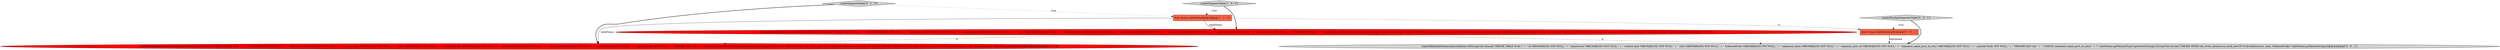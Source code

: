 digraph {
3 [style = filled, label = "createSegmentTable['0', '1', '0']", fillcolor = lightgray, shape = diamond image = "AAA0AAABBB2BBB"];
4 [style = filled, label = "createTable(tableName,ImmutableList.of(StringUtils.format(\"CREATE TABLE %1$s (\" + \" id VARCHAR(255) NOT NULL,\" + \" dataSource VARCHAR(255) NOT NULL,\" + \" created_date VARCHAR(255) NOT NULL,\" + \" start VARCHAR(255) NOT NULL,\" + \" %3$send%3$s VARCHAR(255) NOT NULL,\" + \" partitioned BOOLEAN NOT NULL,\" + \" version VARCHAR(255) NOT NULL,\" + \" used BOOLEAN NOT NULL,\" + \" payload %2$s NOT NULL,\" + \" PRIMARY KEY (id)\" + \")\",tableName,getPayloadType(),getQuoteString()),StringUtils.format(\"CREATE INDEX idx_%1$s_used ON %1$s(used)\",tableName),StringUtils.format(\"CREATE INDEX idx_%1$s_datasource_used_end ON %1$s(dataSource, used, %2$send%2$s)\",tableName,getQuoteString())))@@@3@@@['0', '1', '0']", fillcolor = red, shape = ellipse image = "AAA1AAABBB2BBB"];
7 [style = filled, label = "createPendingSegmentsTable['0', '0', '1']", fillcolor = lightgray, shape = diamond image = "AAA0AAABBB3BBB"];
1 [style = filled, label = "createSegmentTable['1', '0', '0']", fillcolor = lightgray, shape = diamond image = "AAA0AAABBB1BBB"];
2 [style = filled, label = "final String tableName@@@2@@@['1', '1', '0']", fillcolor = tomato, shape = box image = "AAA0AAABBB1BBB"];
6 [style = filled, label = "final String tableName@@@2@@@['0', '0', '1']", fillcolor = tomato, shape = box image = "AAA0AAABBB3BBB"];
0 [style = filled, label = "createTable(tableName,ImmutableList.of(StringUtils.format(\"CREATE TABLE %1$s (\" + \" id VARCHAR(255) NOT NULL,\" + \" dataSource VARCHAR(255) NOT NULL,\" + \" created_date VARCHAR(255) NOT NULL,\" + \" start VARCHAR(255) NOT NULL,\" + \" %3$send%3$s VARCHAR(255) NOT NULL,\" + \" partitioned BOOLEAN NOT NULL,\" + \" version VARCHAR(255) NOT NULL,\" + \" used BOOLEAN NOT NULL,\" + \" payload %2$s NOT NULL,\" + \" PRIMARY KEY (id)\" + \")\",tableName,getPayloadType(),getQuoteString()),StringUtils.format(\"CREATE INDEX idx_%1$s_datasource_end ON %1$s(dataSource, %2$send%2$s)\",tableName,getQuoteString()),StringUtils.format(\"CREATE INDEX idx_%1$s_datasource_sequence ON %1$s(dataSource, sequence_name)\",tableName)))@@@3@@@['1', '0', '0']", fillcolor = red, shape = ellipse image = "AAA1AAABBB1BBB"];
5 [style = filled, label = "createTable(tableName,ImmutableList.of(StringUtils.format(\"CREATE TABLE %1$s (\" + \" id VARCHAR(255) NOT NULL,\" + \" dataSource VARCHAR(255) NOT NULL,\" + \" created_date VARCHAR(255) NOT NULL,\" + \" start VARCHAR(255) NOT NULL,\" + \" %3$send%3$s VARCHAR(255) NOT NULL,\" + \" sequence_name VARCHAR(255) NOT NULL,\" + \" sequence_prev_id VARCHAR(255) NOT NULL,\" + \" sequence_name_prev_id_sha1 VARCHAR(255) NOT NULL,\" + \" payload %2$s NOT NULL,\" + \" PRIMARY KEY (id),\" + \" UNIQUE (sequence_name_prev_id_sha1)\" + \")\",tableName,getPayloadType(),getQuoteString()),StringUtils.format(\"CREATE INDEX idx_%1$s_datasource_used_end ON %1$s(dataSource, used, %2$send%2$s)\",tableName,getQuoteString())))@@@3@@@['0', '0', '1']", fillcolor = lightgray, shape = ellipse image = "AAA0AAABBB3BBB"];
2->4 [style = solid, label="tableName"];
7->6 [style = dotted, label="true"];
7->5 [style = bold, label=""];
0->4 [style = dashed, label="0"];
1->0 [style = bold, label=""];
2->0 [style = solid, label="tableName"];
1->2 [style = dotted, label="true"];
0->5 [style = dashed, label="0"];
3->4 [style = bold, label=""];
3->2 [style = dotted, label="true"];
6->5 [style = solid, label="tableName"];
2->6 [style = dashed, label="0"];
}
